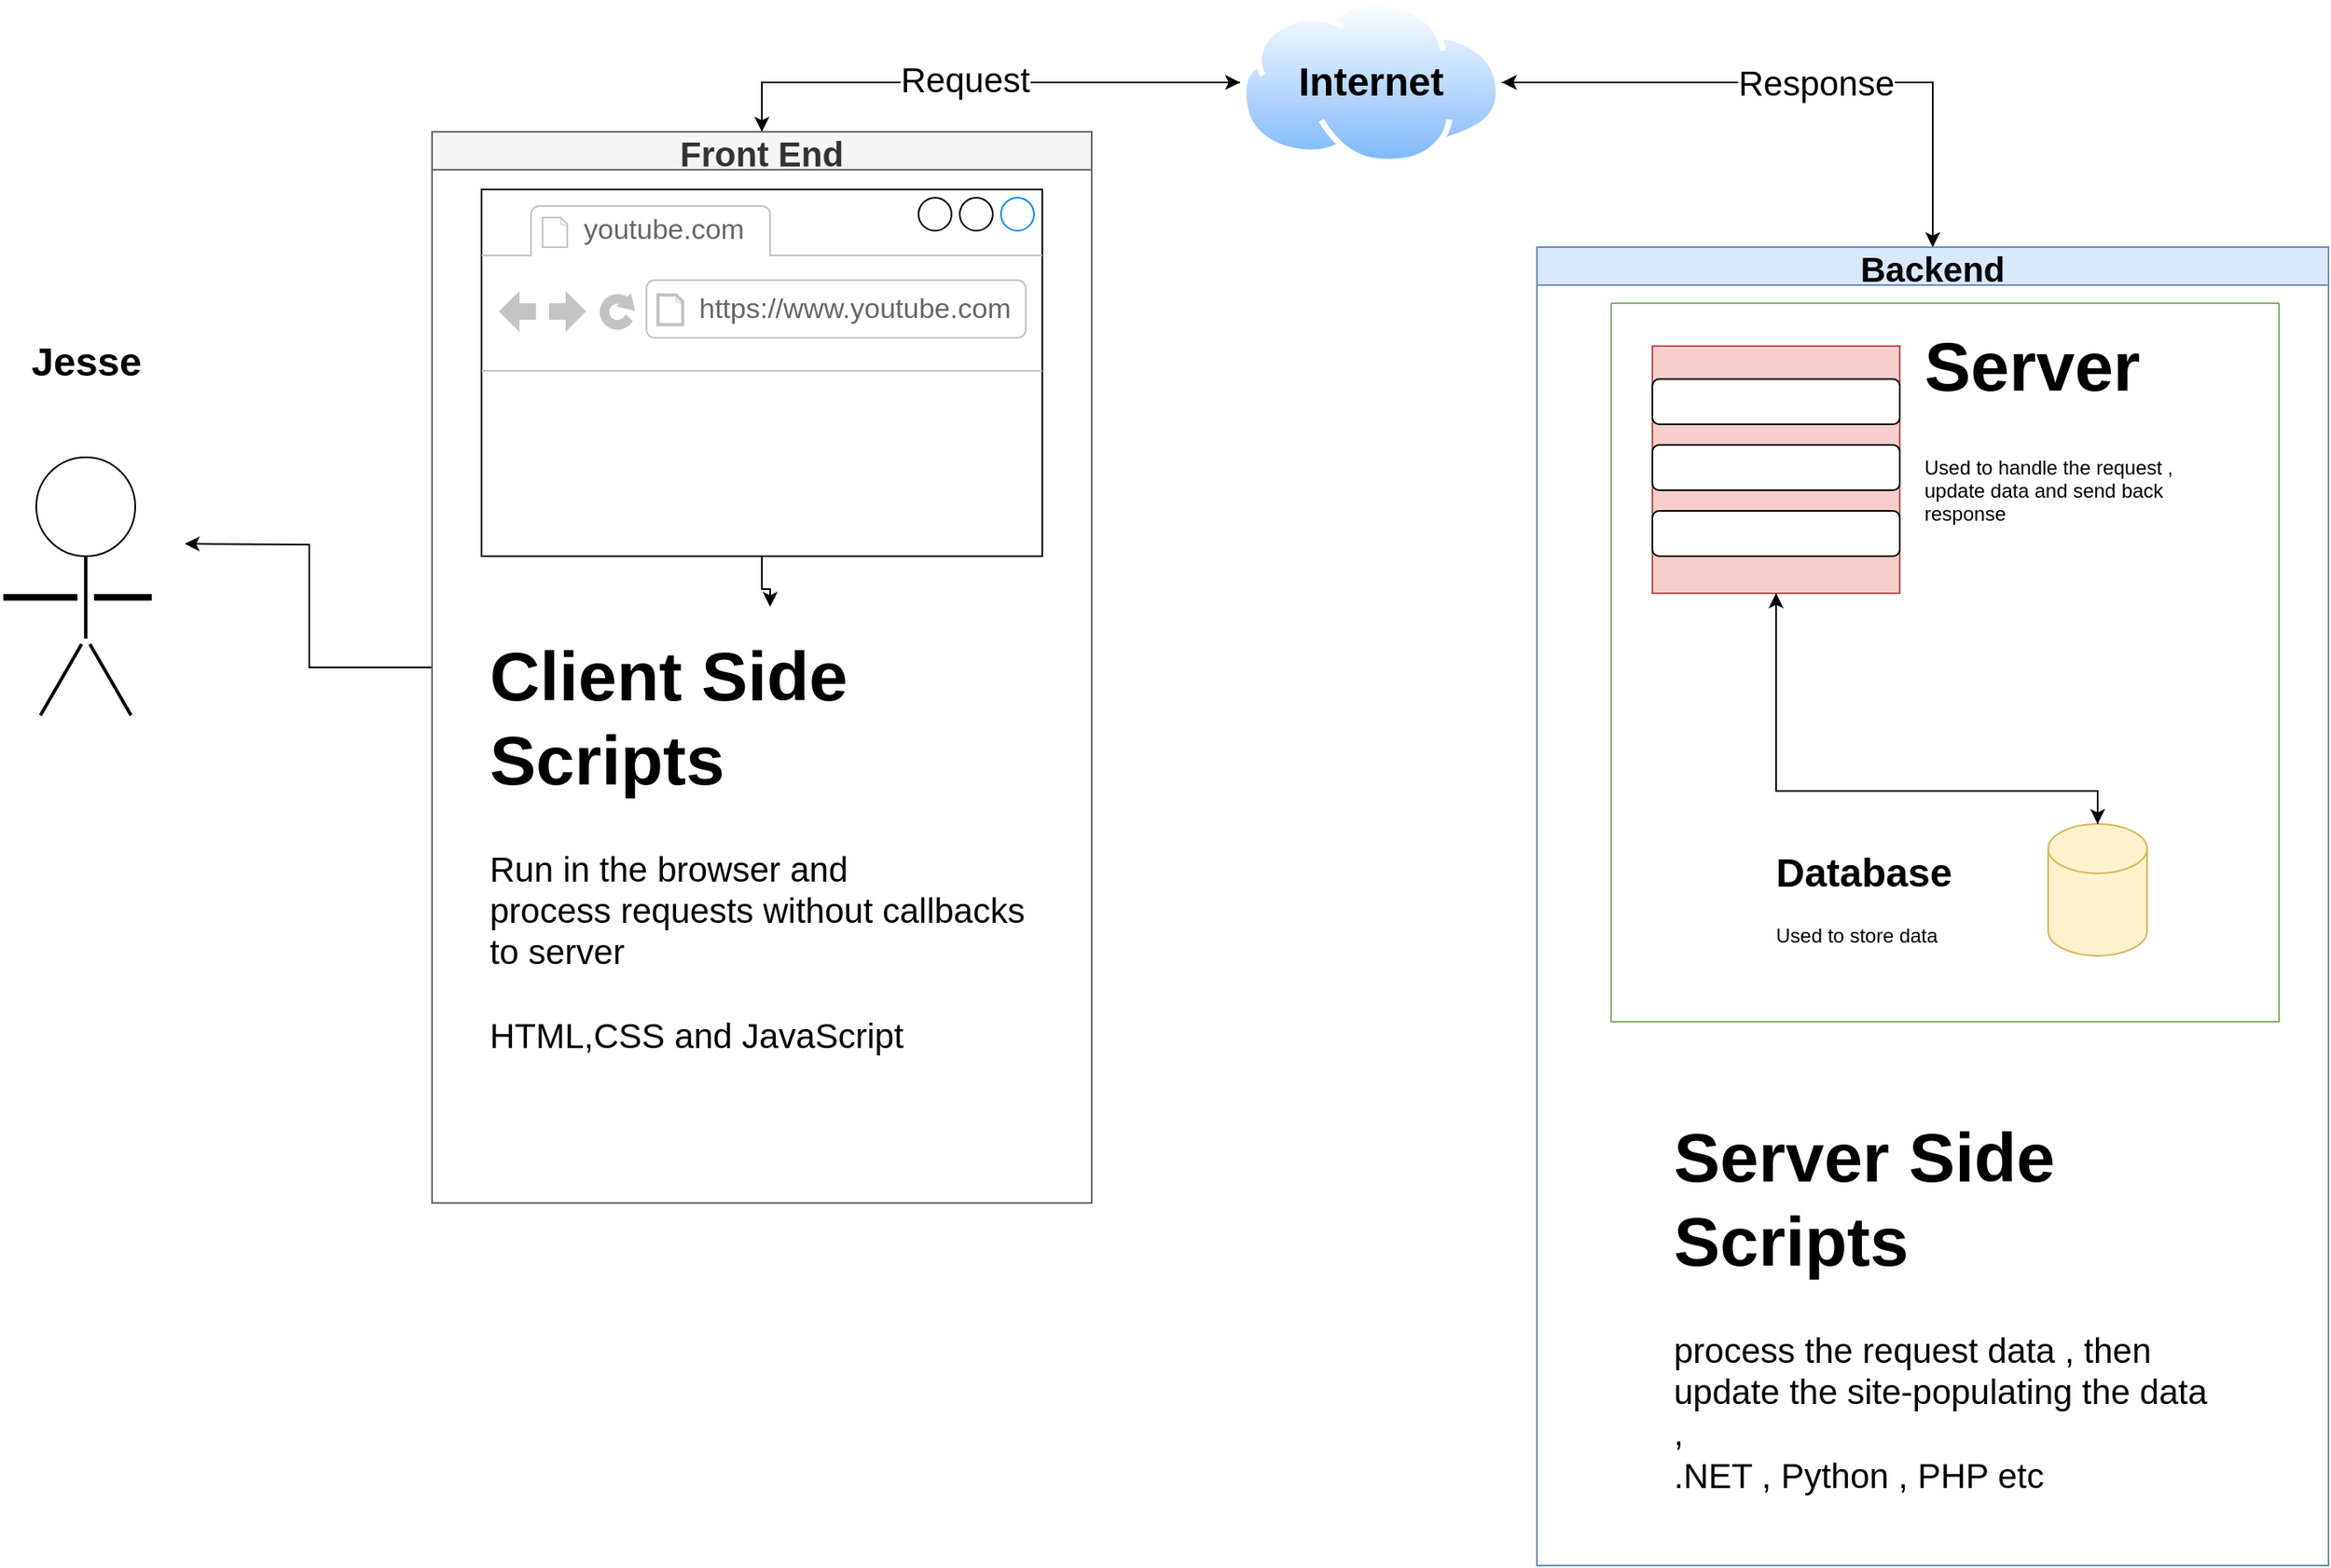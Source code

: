 <mxfile version="16.5.1" type="device" pages="10"><diagram id="3KJX4kkWA6SoE4GRCFV_" name="What is Backend?"><mxGraphModel dx="2031" dy="1250" grid="1" gridSize="10" guides="1" tooltips="1" connect="1" arrows="1" fold="1" page="1" pageScale="1" pageWidth="850" pageHeight="1100" math="0" shadow="0"><root><mxCell id="0"/><mxCell id="1" parent="0"/><mxCell id="Gn58G1B3eHATGoXxktzq-2" value="" style="ellipse;whiteSpace=wrap;html=1;aspect=fixed;" vertex="1" parent="1"><mxGeometry x="110" y="337.5" width="60" height="60" as="geometry"/></mxCell><mxCell id="Gn58G1B3eHATGoXxktzq-3" value="" style="line;strokeWidth=2;direction=south;html=1;" vertex="1" parent="1"><mxGeometry x="135" y="397.5" width="10" height="50" as="geometry"/></mxCell><mxCell id="Gn58G1B3eHATGoXxktzq-5" value="" style="line;strokeWidth=4;html=1;perimeter=backbonePerimeter;points=[];outlineConnect=0;" vertex="1" parent="1"><mxGeometry x="145" y="417.5" width="35" height="10" as="geometry"/></mxCell><mxCell id="Gn58G1B3eHATGoXxktzq-6" value="" style="line;strokeWidth=4;html=1;perimeter=backbonePerimeter;points=[];outlineConnect=0;" vertex="1" parent="1"><mxGeometry x="90" y="417.5" width="45" height="10" as="geometry"/></mxCell><mxCell id="Gn58G1B3eHATGoXxktzq-7" value="" style="line;strokeWidth=2;direction=west;html=1;flipH=0;flipV=1;rotation=-60;" vertex="1" parent="1"><mxGeometry x="100" y="467.5" width="50" height="10" as="geometry"/></mxCell><mxCell id="Gn58G1B3eHATGoXxktzq-8" value="" style="line;strokeWidth=2;direction=west;html=1;flipH=0;flipV=1;rotation=60;" vertex="1" parent="1"><mxGeometry x="130" y="467.5" width="50" height="10" as="geometry"/></mxCell><mxCell id="Gn58G1B3eHATGoXxktzq-31" style="edgeStyle=orthogonalEdgeStyle;rounded=0;orthogonalLoop=1;jettySize=auto;html=1;entryX=0.5;entryY=0;entryDx=0;entryDy=0;entryPerimeter=0;" edge="1" parent="1" source="Gn58G1B3eHATGoXxktzq-13" target="Gn58G1B3eHATGoXxktzq-29"><mxGeometry relative="1" as="geometry"><Array as="points"><mxPoint x="1165" y="540"/></Array></mxGeometry></mxCell><mxCell id="Gn58G1B3eHATGoXxktzq-13" value="" style="whiteSpace=wrap;html=1;aspect=fixed;fillColor=#f8cecc;strokeColor=#b85450;" vertex="1" parent="1"><mxGeometry x="1090" y="270" width="150" height="150" as="geometry"/></mxCell><mxCell id="Gn58G1B3eHATGoXxktzq-14" value="" style="rounded=1;whiteSpace=wrap;html=1;" vertex="1" parent="1"><mxGeometry x="1090" y="290" width="150" height="27.5" as="geometry"/></mxCell><mxCell id="Gn58G1B3eHATGoXxktzq-15" value="" style="rounded=1;whiteSpace=wrap;html=1;" vertex="1" parent="1"><mxGeometry x="1090" y="330" width="150" height="27.5" as="geometry"/></mxCell><mxCell id="Gn58G1B3eHATGoXxktzq-16" value="" style="rounded=1;whiteSpace=wrap;html=1;" vertex="1" parent="1"><mxGeometry x="1090" y="370" width="150" height="27.5" as="geometry"/></mxCell><mxCell id="Gn58G1B3eHATGoXxktzq-20" value="&lt;h1&gt;&lt;br&gt;&lt;/h1&gt;" style="text;html=1;strokeColor=none;fillColor=none;spacing=5;spacingTop=-20;whiteSpace=wrap;overflow=hidden;rounded=0;" vertex="1" parent="1"><mxGeometry x="1250" y="277.5" width="190" height="120" as="geometry"/></mxCell><mxCell id="Gn58G1B3eHATGoXxktzq-22" value="Jesse" style="text;strokeColor=none;fillColor=none;html=1;fontSize=24;fontStyle=1;verticalAlign=middle;align=center;" vertex="1" parent="1"><mxGeometry x="90" y="260" width="100" height="40" as="geometry"/></mxCell><mxCell id="Gn58G1B3eHATGoXxktzq-57" style="edgeStyle=orthogonalEdgeStyle;rounded=0;orthogonalLoop=1;jettySize=auto;html=1;entryX=0.5;entryY=0;entryDx=0;entryDy=0;fontFamily=Helvetica;fontSize=21;" edge="1" parent="1" source="Gn58G1B3eHATGoXxktzq-25" target="Gn58G1B3eHATGoXxktzq-55"><mxGeometry relative="1" as="geometry"/></mxCell><mxCell id="Gn58G1B3eHATGoXxktzq-62" style="edgeStyle=orthogonalEdgeStyle;rounded=0;orthogonalLoop=1;jettySize=auto;html=1;entryX=0.5;entryY=0;entryDx=0;entryDy=0;fontFamily=Helvetica;fontSize=21;" edge="1" parent="1" source="Gn58G1B3eHATGoXxktzq-25" target="Gn58G1B3eHATGoXxktzq-26"><mxGeometry relative="1" as="geometry"/></mxCell><mxCell id="Gn58G1B3eHATGoXxktzq-25" value="" style="aspect=fixed;perimeter=ellipsePerimeter;html=1;align=center;shadow=0;dashed=0;spacingTop=3;image;image=img/lib/active_directory/internet_cloud.svg;" vertex="1" parent="1"><mxGeometry x="840" y="60" width="158.73" height="100" as="geometry"/></mxCell><mxCell id="Gn58G1B3eHATGoXxktzq-63" style="edgeStyle=orthogonalEdgeStyle;rounded=0;orthogonalLoop=1;jettySize=auto;html=1;entryX=1;entryY=0.5;entryDx=0;entryDy=0;fontFamily=Helvetica;fontSize=21;" edge="1" parent="1" source="Gn58G1B3eHATGoXxktzq-26" target="Gn58G1B3eHATGoXxktzq-25"><mxGeometry relative="1" as="geometry"><Array as="points"><mxPoint x="1260" y="110"/></Array></mxGeometry></mxCell><mxCell id="Gn58G1B3eHATGoXxktzq-64" value="Response" style="edgeLabel;html=1;align=center;verticalAlign=middle;resizable=0;points=[];fontSize=21;fontFamily=Helvetica;" vertex="1" connectable="0" parent="Gn58G1B3eHATGoXxktzq-63"><mxGeometry x="-0.053" relative="1" as="geometry"><mxPoint as="offset"/></mxGeometry></mxCell><mxCell id="Gn58G1B3eHATGoXxktzq-26" value="Backend" style="swimlane;fontSize=21;fillColor=#dae8fc;strokeColor=#6c8ebf;" vertex="1" parent="1"><mxGeometry x="1020" y="210" width="480" height="800" as="geometry"/></mxCell><mxCell id="Gn58G1B3eHATGoXxktzq-29" value="" style="shape=cylinder3;whiteSpace=wrap;html=1;boundedLbl=1;backgroundOutline=1;size=15;fillColor=#fff2cc;strokeColor=#d6b656;" vertex="1" parent="Gn58G1B3eHATGoXxktzq-26"><mxGeometry x="310" y="350" width="60" height="80" as="geometry"/></mxCell><mxCell id="Gn58G1B3eHATGoXxktzq-30" value="&lt;h1&gt;Database&lt;/h1&gt;&lt;div&gt;Used to store data&lt;/div&gt;" style="text;html=1;strokeColor=none;fillColor=none;spacing=5;spacingTop=-20;whiteSpace=wrap;overflow=hidden;rounded=0;" vertex="1" parent="Gn58G1B3eHATGoXxktzq-26"><mxGeometry x="140" y="360" width="140" height="82.25" as="geometry"/></mxCell><mxCell id="Gn58G1B3eHATGoXxktzq-61" value="&lt;h1&gt;Server&lt;/h1&gt;&lt;h1&gt;&lt;div style=&quot;font-size: 12px ; font-weight: 400&quot;&gt;Used to handle the request , update data and send back response&lt;/div&gt;&lt;/h1&gt;" style="text;html=1;strokeColor=none;fillColor=none;spacing=5;spacingTop=-20;whiteSpace=wrap;overflow=hidden;rounded=0;fontFamily=Helvetica;fontSize=21;" vertex="1" parent="Gn58G1B3eHATGoXxktzq-26"><mxGeometry x="230" y="30" width="180" height="170" as="geometry"/></mxCell><mxCell id="Gn58G1B3eHATGoXxktzq-67" value="" style="swimlane;startSize=0;fontFamily=Helvetica;fontSize=21;fillColor=#d5e8d4;strokeColor=#82b366;" vertex="1" parent="Gn58G1B3eHATGoXxktzq-26"><mxGeometry x="45" y="34" width="405" height="436" as="geometry"/></mxCell><mxCell id="Gn58G1B3eHATGoXxktzq-68" value="&lt;h1&gt;Server Side Scripts&lt;/h1&gt;&lt;div&gt;process the request data , then update the site-populating the data ,&amp;nbsp;&lt;/div&gt;&lt;div&gt;.NET , Python , PHP etc&lt;/div&gt;" style="text;html=1;strokeColor=none;fillColor=none;spacing=5;spacingTop=-20;whiteSpace=wrap;overflow=hidden;rounded=0;fontFamily=Helvetica;fontSize=21;" vertex="1" parent="Gn58G1B3eHATGoXxktzq-26"><mxGeometry x="77.5" y="510" width="332.5" height="250" as="geometry"/></mxCell><mxCell id="Gn58G1B3eHATGoXxktzq-27" value="Internet" style="text;strokeColor=none;fillColor=none;html=1;fontSize=24;fontStyle=1;verticalAlign=middle;align=center;" vertex="1" parent="1"><mxGeometry x="869.37" y="90" width="100" height="40" as="geometry"/></mxCell><mxCell id="Gn58G1B3eHATGoXxktzq-32" style="edgeStyle=orthogonalEdgeStyle;rounded=0;orthogonalLoop=1;jettySize=auto;html=1;" edge="1" parent="1" source="Gn58G1B3eHATGoXxktzq-29" target="Gn58G1B3eHATGoXxktzq-13"><mxGeometry relative="1" as="geometry"><Array as="points"><mxPoint x="1165" y="540"/></Array></mxGeometry></mxCell><mxCell id="Gn58G1B3eHATGoXxktzq-66" style="edgeStyle=orthogonalEdgeStyle;rounded=0;orthogonalLoop=1;jettySize=auto;html=1;entryX=0.5;entryY=0;entryDx=0;entryDy=0;fontFamily=Helvetica;fontSize=21;" edge="1" parent="1" source="Gn58G1B3eHATGoXxktzq-40" target="Gn58G1B3eHATGoXxktzq-60"><mxGeometry relative="1" as="geometry"/></mxCell><mxCell id="Gn58G1B3eHATGoXxktzq-40" value="" style="strokeWidth=1;shadow=0;dashed=0;align=center;html=1;shape=mxgraph.mockup.containers.browserWindow;rSize=0;strokeColor2=#008cff;strokeColor3=#c4c4c4;mainText=,;recursiveResize=0;fontFamily=Helvetica;fontSize=21;" vertex="1" parent="1"><mxGeometry x="380" y="175" width="340" height="222.5" as="geometry"/></mxCell><mxCell id="Gn58G1B3eHATGoXxktzq-41" value="youtube.com" style="strokeWidth=1;shadow=0;dashed=0;align=center;html=1;shape=mxgraph.mockup.containers.anchor;fontSize=17;fontColor=#666666;align=left;fontFamily=Helvetica;" vertex="1" parent="Gn58G1B3eHATGoXxktzq-40"><mxGeometry x="60" y="12" width="110" height="26" as="geometry"/></mxCell><mxCell id="Gn58G1B3eHATGoXxktzq-42" value="https://www.youtube.com" style="strokeWidth=1;shadow=0;dashed=0;align=center;html=1;shape=mxgraph.mockup.containers.anchor;rSize=0;fontSize=17;fontColor=#666666;align=left;fontFamily=Helvetica;" vertex="1" parent="Gn58G1B3eHATGoXxktzq-40"><mxGeometry x="130" y="60" width="250" height="26" as="geometry"/></mxCell><mxCell id="Gn58G1B3eHATGoXxktzq-56" style="edgeStyle=orthogonalEdgeStyle;rounded=0;orthogonalLoop=1;jettySize=auto;html=1;entryX=0;entryY=0.5;entryDx=0;entryDy=0;fontFamily=Helvetica;fontSize=21;" edge="1" parent="1" source="Gn58G1B3eHATGoXxktzq-55" target="Gn58G1B3eHATGoXxktzq-25"><mxGeometry relative="1" as="geometry"><Array as="points"><mxPoint x="550" y="110"/></Array></mxGeometry></mxCell><mxCell id="Gn58G1B3eHATGoXxktzq-59" value="Request" style="edgeLabel;html=1;align=center;verticalAlign=middle;resizable=0;points=[];fontSize=21;fontFamily=Helvetica;" vertex="1" connectable="0" parent="Gn58G1B3eHATGoXxktzq-56"><mxGeometry x="-0.048" y="2" relative="1" as="geometry"><mxPoint as="offset"/></mxGeometry></mxCell><mxCell id="Gn58G1B3eHATGoXxktzq-69" style="edgeStyle=orthogonalEdgeStyle;rounded=0;orthogonalLoop=1;jettySize=auto;html=1;fontFamily=Helvetica;fontSize=21;" edge="1" parent="1" source="Gn58G1B3eHATGoXxktzq-55"><mxGeometry relative="1" as="geometry"><mxPoint x="200" y="390" as="targetPoint"/></mxGeometry></mxCell><mxCell id="Gn58G1B3eHATGoXxktzq-55" value="Front End" style="swimlane;fontFamily=Helvetica;fontSize=21;fillColor=#f5f5f5;fontColor=#333333;strokeColor=#666666;" vertex="1" parent="1"><mxGeometry x="350" y="140" width="400" height="650" as="geometry"/></mxCell><mxCell id="Gn58G1B3eHATGoXxktzq-60" value="&lt;h1&gt;Client Side Scripts&lt;/h1&gt;&lt;div&gt;Run in the browser and&amp;nbsp;&lt;/div&gt;&lt;div&gt;process requests without callbacks to server&lt;/div&gt;&lt;div&gt;&lt;br&gt;&lt;/div&gt;&lt;div&gt;HTML,CSS and JavaScript&lt;/div&gt;" style="text;html=1;strokeColor=none;fillColor=none;spacing=5;spacingTop=-20;whiteSpace=wrap;overflow=hidden;rounded=0;fontFamily=Helvetica;fontSize=21;" vertex="1" parent="Gn58G1B3eHATGoXxktzq-55"><mxGeometry x="30" y="288.25" width="350" height="281.75" as="geometry"/></mxCell></root></mxGraphModel></diagram><diagram id="--mkESLtLARzxX_Ga-Po" name="CLIENT SERVER"><mxGraphModel dx="1422" dy="875" grid="1" gridSize="10" guides="1" tooltips="1" connect="1" arrows="1" fold="1" page="1" pageScale="1" pageWidth="850" pageHeight="1100" math="0" shadow="0"><root><mxCell id="7tiWtqszTfq6JSRKdHIq-0"/><mxCell id="7tiWtqszTfq6JSRKdHIq-1" parent="7tiWtqszTfq6JSRKdHIq-0"/><mxCell id="7tiWtqszTfq6JSRKdHIq-2" value="Client" style="whiteSpace=wrap;html=1;aspect=fixed;fontFamily=Helvetica;fontSize=18;fillColor=#fff2cc;strokeColor=#d6b656;" vertex="1" parent="7tiWtqszTfq6JSRKdHIq-1"><mxGeometry x="20" y="130" width="210" height="210" as="geometry"/></mxCell><mxCell id="7tiWtqszTfq6JSRKdHIq-3" value="Server" style="whiteSpace=wrap;html=1;aspect=fixed;fontFamily=Helvetica;fontSize=18;fillColor=#f8cecc;strokeColor=#b85450;" vertex="1" parent="7tiWtqszTfq6JSRKdHIq-1"><mxGeometry x="610" y="130" width="210" height="210" as="geometry"/></mxCell><mxCell id="7tiWtqszTfq6JSRKdHIq-6" value="" style="endArrow=classic;html=1;rounded=0;fontFamily=Helvetica;fontSize=18;entryX=0;entryY=0.25;entryDx=0;entryDy=0;exitX=1;exitY=0.25;exitDx=0;exitDy=0;" edge="1" parent="7tiWtqszTfq6JSRKdHIq-1" source="7tiWtqszTfq6JSRKdHIq-2" target="7tiWtqszTfq6JSRKdHIq-3"><mxGeometry width="50" height="50" relative="1" as="geometry"><mxPoint x="290" y="270" as="sourcePoint"/><mxPoint x="340" y="220" as="targetPoint"/></mxGeometry></mxCell><mxCell id="7tiWtqszTfq6JSRKdHIq-8" value="Send Request&lt;br&gt;https://www.youtube.com" style="edgeLabel;html=1;align=center;verticalAlign=middle;resizable=0;points=[];fontSize=18;fontFamily=Helvetica;" vertex="1" connectable="0" parent="7tiWtqszTfq6JSRKdHIq-6"><mxGeometry x="-0.295" y="4" relative="1" as="geometry"><mxPoint x="46" y="1" as="offset"/></mxGeometry></mxCell><mxCell id="7tiWtqszTfq6JSRKdHIq-7" value="" style="endArrow=classic;html=1;rounded=0;fontFamily=Helvetica;fontSize=18;exitX=0;exitY=0.75;exitDx=0;exitDy=0;entryX=1;entryY=0.75;entryDx=0;entryDy=0;" edge="1" parent="7tiWtqszTfq6JSRKdHIq-1" source="7tiWtqszTfq6JSRKdHIq-3" target="7tiWtqszTfq6JSRKdHIq-2"><mxGeometry width="50" height="50" relative="1" as="geometry"><mxPoint x="250" y="340" as="sourcePoint"/><mxPoint x="50" y="420" as="targetPoint"/></mxGeometry></mxCell><mxCell id="7tiWtqszTfq6JSRKdHIq-9" value="Send Response&lt;br&gt;(HTML, XML , JSON, IMAGE)" style="edgeLabel;html=1;align=center;verticalAlign=middle;resizable=0;points=[];fontSize=18;fontFamily=Helvetica;" vertex="1" connectable="0" parent="7tiWtqszTfq6JSRKdHIq-7"><mxGeometry x="0.147" relative="1" as="geometry"><mxPoint x="18" as="offset"/></mxGeometry></mxCell></root></mxGraphModel></diagram><diagram id="ykBwzTBCu9w3ItoJ1wYx" name="Components of a backend"><mxGraphModel dx="1422" dy="875" grid="1" gridSize="10" guides="1" tooltips="1" connect="1" arrows="1" fold="1" page="1" pageScale="1" pageWidth="850" pageHeight="1100" math="0" shadow="0"><root><mxCell id="oG8CDMgl2C38SzQPW5c2-0"/><mxCell id="oG8CDMgl2C38SzQPW5c2-1" parent="oG8CDMgl2C38SzQPW5c2-0"/><mxCell id="oG8CDMgl2C38SzQPW5c2-2" value="Backend" style="swimlane;fontFamily=Helvetica;fontSize=21;fillColor=#f8cecc;strokeColor=#b85450;" vertex="1" parent="oG8CDMgl2C38SzQPW5c2-1"><mxGeometry x="230" y="60" width="390" height="690" as="geometry"/></mxCell><mxCell id="aiv5jHiF4SagEIYMmOGN-0" value="" style="whiteSpace=wrap;html=1;aspect=fixed;fillColor=#f8cecc;strokeColor=#b85450;" vertex="1" parent="oG8CDMgl2C38SzQPW5c2-2"><mxGeometry x="30" y="50" width="150" height="150" as="geometry"/></mxCell><mxCell id="aiv5jHiF4SagEIYMmOGN-1" value="" style="rounded=1;whiteSpace=wrap;html=1;" vertex="1" parent="oG8CDMgl2C38SzQPW5c2-2"><mxGeometry x="30" y="70" width="150" height="27.5" as="geometry"/></mxCell><mxCell id="aiv5jHiF4SagEIYMmOGN-2" value="" style="rounded=1;whiteSpace=wrap;html=1;" vertex="1" parent="oG8CDMgl2C38SzQPW5c2-2"><mxGeometry x="30" y="110" width="150" height="27.5" as="geometry"/></mxCell><mxCell id="aiv5jHiF4SagEIYMmOGN-3" value="" style="rounded=1;whiteSpace=wrap;html=1;" vertex="1" parent="oG8CDMgl2C38SzQPW5c2-2"><mxGeometry x="30" y="150" width="150" height="27.5" as="geometry"/></mxCell><mxCell id="cG1rN3jNEnkEINeJCOCG-0" value="&lt;h1&gt;Server&lt;/h1&gt;&lt;h1&gt;&lt;div style=&quot;font-size: 12px ; font-weight: 400&quot;&gt;Used to handle the request , update data and send back response&lt;/div&gt;&lt;/h1&gt;" style="text;html=1;strokeColor=none;fillColor=none;spacing=5;spacingTop=-20;whiteSpace=wrap;overflow=hidden;rounded=0;fontFamily=Helvetica;fontSize=21;" vertex="1" parent="oG8CDMgl2C38SzQPW5c2-2"><mxGeometry x="195" y="50" width="165" height="140" as="geometry"/></mxCell><mxCell id="2uuB3aBfOdqNBFZCjG1g-1" value="&lt;h1&gt;Database&lt;/h1&gt;&lt;div&gt;Used to store data&lt;/div&gt;" style="text;html=1;strokeColor=none;fillColor=none;spacing=5;spacingTop=-20;whiteSpace=wrap;overflow=hidden;rounded=0;" vertex="1" parent="oG8CDMgl2C38SzQPW5c2-2"><mxGeometry x="207.5" y="240" width="140" height="82.25" as="geometry"/></mxCell><mxCell id="2uuB3aBfOdqNBFZCjG1g-2" value="Middleware&amp;nbsp;" style="whiteSpace=wrap;html=1;aspect=fixed;fontFamily=Helvetica;fontSize=21;fillColor=#d5e8d4;strokeColor=#82b366;" vertex="1" parent="oG8CDMgl2C38SzQPW5c2-2"><mxGeometry x="30" y="340" width="130" height="130" as="geometry"/></mxCell><mxCell id="2uuB3aBfOdqNBFZCjG1g-3" value="&lt;h1&gt;Middleware&lt;/h1&gt;&lt;div&gt;Acts as a medium that takes requests from the user&amp;nbsp;&lt;/div&gt;&lt;div&gt;&lt;br&gt;&lt;/div&gt;" style="text;html=1;strokeColor=none;fillColor=none;spacing=5;spacingTop=-20;whiteSpace=wrap;overflow=hidden;rounded=0;" vertex="1" parent="oG8CDMgl2C38SzQPW5c2-2"><mxGeometry x="210" y="350" width="140" height="100" as="geometry"/></mxCell><mxCell id="2uuB3aBfOdqNBFZCjG1g-4" value="Web Application" style="whiteSpace=wrap;html=1;aspect=fixed;fontFamily=Helvetica;fontSize=21;fillColor=#e1d5e7;strokeColor=#9673a6;" vertex="1" parent="oG8CDMgl2C38SzQPW5c2-2"><mxGeometry x="30" y="490" width="150" height="150" as="geometry"/></mxCell><mxCell id="2uuB3aBfOdqNBFZCjG1g-5" value="&lt;h1&gt;Programming Languages&lt;/h1&gt;&lt;div&gt;Python , Php,NodeJS&lt;/div&gt;" style="text;html=1;strokeColor=none;fillColor=none;spacing=5;spacingTop=-20;whiteSpace=wrap;overflow=hidden;rounded=0;" vertex="1" parent="oG8CDMgl2C38SzQPW5c2-2"><mxGeometry x="207.5" y="490" width="172.5" height="100" as="geometry"/></mxCell><mxCell id="2uuB3aBfOdqNBFZCjG1g-0" value="" style="shape=cylinder3;whiteSpace=wrap;html=1;boundedLbl=1;backgroundOutline=1;size=15;fillColor=#fff2cc;strokeColor=#d6b656;" vertex="1" parent="oG8CDMgl2C38SzQPW5c2-1"><mxGeometry x="300" y="300" width="60" height="80" as="geometry"/></mxCell></root></mxGraphModel></diagram><diagram id="XGLNvFBbP4Ve7oY1Qv20" name="What is/are REST "><mxGraphModel dx="1422" dy="875" grid="1" gridSize="10" guides="1" tooltips="1" connect="1" arrows="1" fold="1" page="1" pageScale="1" pageWidth="850" pageHeight="1100" math="0" shadow="0"><root><mxCell id="mKW_NZIjpsMrXzhOzU5W-0"/><mxCell id="mKW_NZIjpsMrXzhOzU5W-1" parent="mKW_NZIjpsMrXzhOzU5W-0"/><mxCell id="5RHR9DyZQDc-24hDxrhs-4" value="" style="edgeStyle=orthogonalEdgeStyle;rounded=0;orthogonalLoop=1;jettySize=auto;html=1;fontFamily=Helvetica;fontSize=18;" edge="1" parent="mKW_NZIjpsMrXzhOzU5W-1" source="5RHR9DyZQDc-24hDxrhs-2" target="5RHR9DyZQDc-24hDxrhs-3"><mxGeometry relative="1" as="geometry"/></mxCell><mxCell id="5RHR9DyZQDc-24hDxrhs-2" value="&lt;font style=&quot;font-size: 18px&quot;&gt;REST&lt;/font&gt;" style="whiteSpace=wrap;html=1;aspect=fixed;fontFamily=Helvetica;fontSize=12;fillColor=#d5e8d4;strokeColor=#82b366;" vertex="1" parent="mKW_NZIjpsMrXzhOzU5W-1"><mxGeometry x="180" y="245" width="140" height="140" as="geometry"/></mxCell><mxCell id="5RHR9DyZQDc-24hDxrhs-3" value="&lt;font style=&quot;font-size: 18px&quot;&gt;&lt;br&gt;&lt;/font&gt;" style="whiteSpace=wrap;html=1;aspect=fixed;fontFamily=Helvetica;fontSize=12;fillColor=#dae8fc;strokeColor=#6c8ebf;" vertex="1" parent="mKW_NZIjpsMrXzhOzU5W-1"><mxGeometry x="510" y="150" width="330" height="330" as="geometry"/></mxCell><mxCell id="5RHR9DyZQDc-24hDxrhs-5" value="&lt;h1&gt;Representational State Transfer&lt;/h1&gt;&lt;p&gt;Set of protocols / standards that descibe how communication should take place between the computers and other applications via HTTP/S requests&amp;nbsp;&lt;/p&gt;" style="text;html=1;strokeColor=none;fillColor=none;spacing=5;spacingTop=-20;whiteSpace=wrap;overflow=hidden;rounded=0;fontFamily=Helvetica;fontSize=18;" vertex="1" parent="mKW_NZIjpsMrXzhOzU5W-1"><mxGeometry x="520" y="170" width="310" height="280" as="geometry"/></mxCell><mxCell id="5RHR9DyZQDc-24hDxrhs-6" value="" style="edgeStyle=orthogonalEdgeStyle;rounded=0;orthogonalLoop=1;jettySize=auto;html=1;fontFamily=Helvetica;fontSize=18;" edge="1" parent="mKW_NZIjpsMrXzhOzU5W-1" source="5RHR9DyZQDc-24hDxrhs-7" target="5RHR9DyZQDc-24hDxrhs-8"><mxGeometry relative="1" as="geometry"/></mxCell><mxCell id="5RHR9DyZQDc-24hDxrhs-7" value="&lt;font style=&quot;font-size: 18px&quot;&gt;REST APIs&lt;/font&gt;" style="whiteSpace=wrap;html=1;aspect=fixed;fontFamily=Helvetica;fontSize=12;fillColor=#d5e8d4;strokeColor=#82b366;" vertex="1" parent="mKW_NZIjpsMrXzhOzU5W-1"><mxGeometry x="180" y="595" width="140" height="140" as="geometry"/></mxCell><mxCell id="5RHR9DyZQDc-24hDxrhs-8" value="&lt;font style=&quot;font-size: 18px&quot;&gt;&lt;br&gt;&lt;/font&gt;" style="whiteSpace=wrap;html=1;aspect=fixed;fontFamily=Helvetica;fontSize=12;fillColor=#dae8fc;strokeColor=#6c8ebf;" vertex="1" parent="mKW_NZIjpsMrXzhOzU5W-1"><mxGeometry x="510" y="500" width="330" height="330" as="geometry"/></mxCell><mxCell id="5RHR9DyZQDc-24hDxrhs-9" value="&lt;h1&gt;REST Application Programming Interfaces&lt;/h1&gt;&lt;p&gt;APIs which follow the set of rules and protocols defined by REST and is sent though HTTP/S requests&lt;/p&gt;" style="text;html=1;strokeColor=none;fillColor=none;spacing=5;spacingTop=-20;whiteSpace=wrap;overflow=hidden;rounded=0;fontFamily=Helvetica;fontSize=18;" vertex="1" parent="mKW_NZIjpsMrXzhOzU5W-1"><mxGeometry x="520" y="520" width="310" height="280" as="geometry"/></mxCell><mxCell id="5RHR9DyZQDc-24hDxrhs-10" value="" style="shape=curlyBracket;whiteSpace=wrap;html=1;rounded=1;fontFamily=Helvetica;fontSize=18;" vertex="1" parent="mKW_NZIjpsMrXzhOzU5W-1"><mxGeometry x="110" y="330" width="50" height="350" as="geometry"/></mxCell><mxCell id="5RHR9DyZQDc-24hDxrhs-11" value="What is/are ?" style="text;html=1;align=center;verticalAlign=middle;resizable=0;points=[];autosize=1;strokeColor=none;fillColor=none;fontSize=18;fontFamily=Helvetica;" vertex="1" parent="mKW_NZIjpsMrXzhOzU5W-1"><mxGeometry x="10" y="480" width="120" height="30" as="geometry"/></mxCell></root></mxGraphModel></diagram><diagram name="HTTP Methods" id="_pt1HaLSFAF7f5aVryKo"><mxGraphModel dx="1422" dy="875" grid="1" gridSize="10" guides="1" tooltips="1" connect="1" arrows="1" fold="1" page="1" pageScale="1" pageWidth="850" pageHeight="1100" math="0" shadow="0"><root><mxCell id="IX8xIVCEmK--7vJfNnSl-0"/><mxCell id="IX8xIVCEmK--7vJfNnSl-1" parent="IX8xIVCEmK--7vJfNnSl-0"/><mxCell id="Ijfr2p0rtLrdof8YA9-1-1" value="HTTP Methods" style="swimlane;fontFamily=Helvetica;fontSize=18;fillColor=#e1d5e7;strokeColor=#9673a6;" vertex="1" parent="IX8xIVCEmK--7vJfNnSl-1"><mxGeometry x="120" y="50" width="510" height="800" as="geometry"/></mxCell><mxCell id="Ijfr2p0rtLrdof8YA9-1-3" value="GET&lt;br&gt;Used to Read / Retrieve resources" style="rounded=0;whiteSpace=wrap;html=1;fontFamily=Helvetica;fontSize=18;fillColor=#fff2cc;strokeColor=#d6b656;" vertex="1" parent="Ijfr2p0rtLrdof8YA9-1-1"><mxGeometry x="30" y="50" width="450" height="130" as="geometry"/></mxCell><mxCell id="Ijfr2p0rtLrdof8YA9-1-7" value="POST&lt;br&gt;used to create new resources" style="rounded=0;whiteSpace=wrap;html=1;fontFamily=Helvetica;fontSize=18;fillColor=#f5f5f5;fontColor=#333333;strokeColor=#666666;" vertex="1" parent="Ijfr2p0rtLrdof8YA9-1-1"><mxGeometry x="30" y="200" width="450" height="130" as="geometry"/></mxCell><mxCell id="Ijfr2p0rtLrdof8YA9-1-9" value="PUT&lt;br&gt;used to update the entire resource" style="rounded=0;whiteSpace=wrap;html=1;fontFamily=Helvetica;fontSize=18;fillColor=#dae8fc;strokeColor=#6c8ebf;" vertex="1" parent="Ijfr2p0rtLrdof8YA9-1-1"><mxGeometry x="30" y="350" width="450" height="130" as="geometry"/></mxCell><mxCell id="Ijfr2p0rtLrdof8YA9-1-10" value="PATCH&lt;br&gt;Used to modify the specific items in a resource" style="rounded=0;whiteSpace=wrap;html=1;fontFamily=Helvetica;fontSize=18;fillColor=#f8cecc;strokeColor=#b85450;" vertex="1" parent="Ijfr2p0rtLrdof8YA9-1-1"><mxGeometry x="30" y="500" width="450" height="130" as="geometry"/></mxCell><mxCell id="Ijfr2p0rtLrdof8YA9-1-11" value="DELETE&lt;br&gt;Used to delete a resource" style="rounded=0;whiteSpace=wrap;html=1;fontFamily=Helvetica;fontSize=18;fillColor=#d5e8d4;strokeColor=#82b366;" vertex="1" parent="Ijfr2p0rtLrdof8YA9-1-1"><mxGeometry x="30" y="650" width="450" height="130" as="geometry"/></mxCell></root></mxGraphModel></diagram><diagram id="gwcz9MeDPmCm1dbUOKb-" name="Frameworks"><mxGraphModel dx="1422" dy="875" grid="1" gridSize="10" guides="1" tooltips="1" connect="1" arrows="1" fold="1" page="1" pageScale="1" pageWidth="850" pageHeight="1100" math="0" shadow="0"><root><mxCell id="CVvJesAUOg6lSBqfBLbT-0"/><mxCell id="CVvJesAUOg6lSBqfBLbT-1" parent="CVvJesAUOg6lSBqfBLbT-0"/><mxCell id="mkR_-ujQYjo_-7JfpyHo-1" value="Web application without Frameworks" style="swimlane;fontFamily=Helvetica;fontSize=18;" vertex="1" parent="CVvJesAUOg6lSBqfBLbT-1"><mxGeometry x="120" y="230" width="580" height="230" as="geometry"/></mxCell><mxCell id="mkR_-ujQYjo_-7JfpyHo-5" value="Web application with Frameworks" style="swimlane;fontFamily=Helvetica;fontSize=18;fillColor=#fff2cc;strokeColor=#d6b656;" vertex="1" parent="CVvJesAUOg6lSBqfBLbT-1"><mxGeometry x="120" y="500" width="620" height="560" as="geometry"/></mxCell><mxCell id="mkR_-ujQYjo_-7JfpyHo-20" value="HTTP handlers" style="swimlane;fontFamily=Helvetica;fontSize=18;" vertex="1" parent="mkR_-ujQYjo_-7JfpyHo-5"><mxGeometry x="40" y="60" width="170" height="80" as="geometry"/></mxCell><mxCell id="mkR_-ujQYjo_-7JfpyHo-21" value="database handlers" style="swimlane;fontFamily=Helvetica;fontSize=18;" vertex="1" parent="mkR_-ujQYjo_-7JfpyHo-5"><mxGeometry x="370" y="60" width="210" height="80" as="geometry"/></mxCell><mxCell id="mkR_-ujQYjo_-7JfpyHo-22" value="Configuration files" style="swimlane;fontFamily=Helvetica;fontSize=18;startSize=23;" vertex="1" parent="mkR_-ujQYjo_-7JfpyHo-5"><mxGeometry x="370" y="160" width="200" height="90" as="geometry"/></mxCell><mxCell id="mkR_-ujQYjo_-7JfpyHo-23" value="Serializers" style="swimlane;fontFamily=Helvetica;fontSize=18;" vertex="1" parent="mkR_-ujQYjo_-7JfpyHo-5"><mxGeometry x="40" y="170" width="170" height="90" as="geometry"/></mxCell><mxCell id="mkR_-ujQYjo_-7JfpyHo-24" value="Middlewares" style="swimlane;fontFamily=Helvetica;fontSize=18;startSize=23;" vertex="1" parent="mkR_-ujQYjo_-7JfpyHo-5"><mxGeometry x="370" y="320" width="200" height="80" as="geometry"/></mxCell><mxCell id="mkR_-ujQYjo_-7JfpyHo-25" value="Background services" style="swimlane;fontFamily=Helvetica;fontSize=18;startSize=23;" vertex="1" parent="mkR_-ujQYjo_-7JfpyHo-5"><mxGeometry x="40" y="320" width="200" height="80" as="geometry"/></mxCell><mxCell id="mkR_-ujQYjo_-7JfpyHo-16" value="You code" style="rounded=0;whiteSpace=wrap;html=1;fontFamily=Helvetica;fontSize=18;fillColor=#e1d5e7;strokeColor=#9673a6;" vertex="1" parent="CVvJesAUOg6lSBqfBLbT-1"><mxGeometry x="810" y="740" width="120" height="60" as="geometry"/></mxCell></root></mxGraphModel></diagram><diagram id="UtzJQBj7M_BMG7MDbq73" name="Why flask ?"><mxGraphModel dx="1422" dy="875" grid="1" gridSize="10" guides="1" tooltips="1" connect="1" arrows="1" fold="1" page="1" pageScale="1" pageWidth="850" pageHeight="1100" math="0" shadow="0"><root><mxCell id="1U6yjw9DBdPyMsF882Di-0"/><mxCell id="1U6yjw9DBdPyMsF882Di-1" parent="1U6yjw9DBdPyMsF882Di-0"/><mxCell id="UocneaCTR8fqgD8WORAa-1" value="" style="text;html=1;strokeColor=#b85450;fillColor=#f8cecc;spacing=5;spacingTop=-20;whiteSpace=wrap;overflow=hidden;rounded=0;fontFamily=Helvetica;fontSize=18;" vertex="1" parent="1U6yjw9DBdPyMsF882Di-1"><mxGeometry x="180" y="90" width="410" height="440" as="geometry"/></mxCell><mxCell id="H_2iykErch9_ZGnmcyKl-0" value="&lt;h1&gt;&lt;br style=&quot;font-size: 18px ; font-weight: 400&quot;&gt;&lt;/h1&gt;&lt;h1 style=&quot;font-family: &amp;#34;helvetica&amp;#34;&quot;&gt;Flask&lt;/h1&gt;&lt;h1&gt;&lt;div style=&quot;font-size: 18px ; font-weight: 400 ; font-family: &amp;#34;helvetica&amp;#34;&quot;&gt;Micro-framework&lt;/div&gt;&lt;div style=&quot;font-size: 18px ; font-weight: 400 ; font-family: &amp;#34;helvetica&amp;#34;&quot;&gt;&lt;br&gt;&lt;/div&gt;&lt;div style=&quot;font-size: 18px ; font-weight: 400 ; font-family: &amp;#34;helvetica&amp;#34;&quot;&gt;no dependencies to external libraries&lt;/div&gt;&lt;br style=&quot;font-size: 18px ; font-weight: 400&quot;&gt;&lt;/h1&gt;" style="text;html=1;strokeColor=none;fillColor=none;spacing=5;spacingTop=-20;whiteSpace=wrap;overflow=hidden;rounded=0;fontFamily=Helvetica;fontSize=18;" vertex="1" parent="1U6yjw9DBdPyMsF882Di-1"><mxGeometry x="235" y="140" width="300" height="300" as="geometry"/></mxCell></root></mxGraphModel></diagram><diagram id="M3lddWFnFtsmfBfhW-zv" name="Process flow in flask"><mxGraphModel dx="1422" dy="875" grid="1" gridSize="10" guides="1" tooltips="1" connect="1" arrows="1" fold="1" page="1" pageScale="1" pageWidth="850" pageHeight="1100" math="0" shadow="0"><root><mxCell id="-K9a-JU9CwCnVRWxYM-b-0"/><mxCell id="-K9a-JU9CwCnVRWxYM-b-1" parent="-K9a-JU9CwCnVRWxYM-b-0"/><mxCell id="XAD7pdX3bKvTNwQYjNR3-7" style="edgeStyle=orthogonalEdgeStyle;rounded=0;orthogonalLoop=1;jettySize=auto;html=1;entryX=0.537;entryY=0.005;entryDx=0;entryDy=0;entryPerimeter=0;fontFamily=Helvetica;fontSize=18;" edge="1" parent="-K9a-JU9CwCnVRWxYM-b-1" source="-K9a-JU9CwCnVRWxYM-b-3" target="XAD7pdX3bKvTNwQYjNR3-6"><mxGeometry relative="1" as="geometry"/></mxCell><mxCell id="XAD7pdX3bKvTNwQYjNR3-10" value="/login" style="edgeLabel;html=1;align=center;verticalAlign=middle;resizable=0;points=[];fontSize=18;fontFamily=Helvetica;" vertex="1" connectable="0" parent="XAD7pdX3bKvTNwQYjNR3-7"><mxGeometry x="0.097" y="4" relative="1" as="geometry"><mxPoint x="1" as="offset"/></mxGeometry></mxCell><mxCell id="XAD7pdX3bKvTNwQYjNR3-8" style="edgeStyle=orthogonalEdgeStyle;rounded=0;orthogonalLoop=1;jettySize=auto;html=1;entryX=0.5;entryY=0;entryDx=0;entryDy=0;fontFamily=Helvetica;fontSize=18;" edge="1" parent="-K9a-JU9CwCnVRWxYM-b-1" source="-K9a-JU9CwCnVRWxYM-b-3" target="-K9a-JU9CwCnVRWxYM-b-9"><mxGeometry relative="1" as="geometry"/></mxCell><mxCell id="XAD7pdX3bKvTNwQYjNR3-9" value="&lt;span style=&quot;background-color: rgb(248 , 249 , 250)&quot;&gt;/api/&lt;/span&gt;" style="edgeLabel;html=1;align=center;verticalAlign=middle;resizable=0;points=[];fontSize=18;fontFamily=Helvetica;" vertex="1" connectable="0" parent="XAD7pdX3bKvTNwQYjNR3-8"><mxGeometry x="0.073" relative="1" as="geometry"><mxPoint x="-64" y="-52" as="offset"/></mxGeometry></mxCell><mxCell id="XAD7pdX3bKvTNwQYjNR3-11" value="/" style="edgeLabel;html=1;align=center;verticalAlign=middle;resizable=0;points=[];fontSize=18;fontFamily=Helvetica;" vertex="1" connectable="0" parent="XAD7pdX3bKvTNwQYjNR3-8"><mxGeometry x="0.095" y="2" relative="1" as="geometry"><mxPoint x="1" y="1" as="offset"/></mxGeometry></mxCell><mxCell id="XAD7pdX3bKvTNwQYjNR3-12" value="/todo" style="edgeLabel;html=1;align=center;verticalAlign=middle;resizable=0;points=[];fontSize=18;fontFamily=Helvetica;" vertex="1" connectable="0" parent="XAD7pdX3bKvTNwQYjNR3-8"><mxGeometry x="0.131" y="1" relative="1" as="geometry"><mxPoint x="1" y="1" as="offset"/></mxGeometry></mxCell><mxCell id="-K9a-JU9CwCnVRWxYM-b-3" value="Router&lt;br&gt;" style="whiteSpace=wrap;html=1;aspect=fixed;fontFamily=Helvetica;fontSize=18;fillColor=#d5e8d4;strokeColor=#82b366;" vertex="1" parent="-K9a-JU9CwCnVRWxYM-b-1"><mxGeometry x="500" y="190" width="150" height="150" as="geometry"/></mxCell><mxCell id="-K9a-JU9CwCnVRWxYM-b-4" value="" style="endArrow=classic;html=1;rounded=0;fontFamily=Helvetica;fontSize=18;entryX=0;entryY=0.5;entryDx=0;entryDy=0;" edge="1" parent="-K9a-JU9CwCnVRWxYM-b-1" target="-K9a-JU9CwCnVRWxYM-b-3"><mxGeometry width="50" height="50" relative="1" as="geometry"><mxPoint x="230" y="265" as="sourcePoint"/><mxPoint x="360" y="240" as="targetPoint"/></mxGeometry></mxCell><mxCell id="-K9a-JU9CwCnVRWxYM-b-5" value="https://localhost:5000/api/todo" style="text;html=1;align=center;verticalAlign=middle;resizable=0;points=[];autosize=1;strokeColor=none;fillColor=none;fontSize=18;fontFamily=Helvetica;" vertex="1" parent="-K9a-JU9CwCnVRWxYM-b-1"><mxGeometry x="245" y="220" width="250" height="30" as="geometry"/></mxCell><mxCell id="-K9a-JU9CwCnVRWxYM-b-6" value="GET" style="text;html=1;align=center;verticalAlign=middle;resizable=0;points=[];autosize=1;strokeColor=none;fillColor=none;fontSize=18;fontFamily=Helvetica;" vertex="1" parent="-K9a-JU9CwCnVRWxYM-b-1"><mxGeometry x="190" y="220" width="50" height="30" as="geometry"/></mxCell><mxCell id="-K9a-JU9CwCnVRWxYM-b-10" style="edgeStyle=orthogonalEdgeStyle;rounded=0;orthogonalLoop=1;jettySize=auto;html=1;fontFamily=Helvetica;fontSize=18;entryX=0;entryY=0.5;entryDx=0;entryDy=0;" edge="1" parent="-K9a-JU9CwCnVRWxYM-b-1" source="-K9a-JU9CwCnVRWxYM-b-9" target="-K9a-JU9CwCnVRWxYM-b-12"><mxGeometry relative="1" as="geometry"><mxPoint x="870" y="600" as="targetPoint"/></mxGeometry></mxCell><mxCell id="-K9a-JU9CwCnVRWxYM-b-15" style="edgeStyle=orthogonalEdgeStyle;rounded=0;orthogonalLoop=1;jettySize=auto;html=1;entryX=0;entryY=0.5;entryDx=0;entryDy=0;fontFamily=Helvetica;fontSize=18;" edge="1" parent="-K9a-JU9CwCnVRWxYM-b-1" source="-K9a-JU9CwCnVRWxYM-b-9" target="-K9a-JU9CwCnVRWxYM-b-13"><mxGeometry relative="1" as="geometry"/></mxCell><mxCell id="-K9a-JU9CwCnVRWxYM-b-16" style="edgeStyle=orthogonalEdgeStyle;rounded=0;orthogonalLoop=1;jettySize=auto;html=1;entryX=0;entryY=0.5;entryDx=0;entryDy=0;fontFamily=Helvetica;fontSize=18;" edge="1" parent="-K9a-JU9CwCnVRWxYM-b-1" source="-K9a-JU9CwCnVRWxYM-b-9" target="-K9a-JU9CwCnVRWxYM-b-14"><mxGeometry relative="1" as="geometry"/></mxCell><mxCell id="-K9a-JU9CwCnVRWxYM-b-9" value="TodoApp" style="whiteSpace=wrap;html=1;aspect=fixed;fontFamily=Helvetica;fontSize=18;fillColor=#d5e8d4;strokeColor=#82b366;" vertex="1" parent="-K9a-JU9CwCnVRWxYM-b-1"><mxGeometry x="590" y="505" width="190" height="190" as="geometry"/></mxCell><mxCell id="-K9a-JU9CwCnVRWxYM-b-11" value="/" style="text;html=1;align=center;verticalAlign=middle;resizable=0;points=[];autosize=1;strokeColor=none;fillColor=none;fontSize=18;fontFamily=Helvetica;" vertex="1" parent="-K9a-JU9CwCnVRWxYM-b-1"><mxGeometry x="810" y="570" width="20" height="30" as="geometry"/></mxCell><mxCell id="-K9a-JU9CwCnVRWxYM-b-12" value="view_1.py" style="rounded=0;whiteSpace=wrap;html=1;fontFamily=Helvetica;fontSize=18;fillColor=#f8cecc;strokeColor=#b85450;" vertex="1" parent="-K9a-JU9CwCnVRWxYM-b-1"><mxGeometry x="910" y="485" width="120" height="60" as="geometry"/></mxCell><mxCell id="-K9a-JU9CwCnVRWxYM-b-13" value="view_2.py" style="rounded=0;whiteSpace=wrap;html=1;fontFamily=Helvetica;fontSize=18;fillColor=#f8cecc;strokeColor=#b85450;" vertex="1" parent="-K9a-JU9CwCnVRWxYM-b-1"><mxGeometry x="910" y="570" width="120" height="60" as="geometry"/></mxCell><mxCell id="-K9a-JU9CwCnVRWxYM-b-14" value="view_3.py" style="rounded=0;whiteSpace=wrap;html=1;fontFamily=Helvetica;fontSize=18;fillColor=#f8cecc;strokeColor=#b85450;" vertex="1" parent="-K9a-JU9CwCnVRWxYM-b-1"><mxGeometry x="910" y="645" width="120" height="60" as="geometry"/></mxCell><mxCell id="XAD7pdX3bKvTNwQYjNR3-0" value="https://localhost:5000/api/login" style="text;html=1;align=center;verticalAlign=middle;resizable=0;points=[];autosize=1;strokeColor=none;fillColor=none;fontSize=18;fontFamily=Helvetica;" vertex="1" parent="-K9a-JU9CwCnVRWxYM-b-1"><mxGeometry x="765" y="220" width="260" height="30" as="geometry"/></mxCell><mxCell id="XAD7pdX3bKvTNwQYjNR3-1" value="POST" style="text;html=1;align=center;verticalAlign=middle;resizable=0;points=[];autosize=1;strokeColor=none;fillColor=none;fontSize=18;fontFamily=Helvetica;" vertex="1" parent="-K9a-JU9CwCnVRWxYM-b-1"><mxGeometry x="700" y="220" width="60" height="30" as="geometry"/></mxCell><mxCell id="XAD7pdX3bKvTNwQYjNR3-3" value="" style="endArrow=classic;html=1;rounded=0;fontFamily=Helvetica;fontSize=18;entryX=1;entryY=0.5;entryDx=0;entryDy=0;" edge="1" parent="-K9a-JU9CwCnVRWxYM-b-1" target="-K9a-JU9CwCnVRWxYM-b-3"><mxGeometry width="50" height="50" relative="1" as="geometry"><mxPoint x="1030" y="265" as="sourcePoint"/><mxPoint x="950" y="339" as="targetPoint"/></mxGeometry></mxCell><mxCell id="XAD7pdX3bKvTNwQYjNR3-20" style="edgeStyle=orthogonalEdgeStyle;rounded=0;orthogonalLoop=1;jettySize=auto;html=1;entryX=1;entryY=0.5;entryDx=0;entryDy=0;fontFamily=Helvetica;fontSize=18;" edge="1" parent="-K9a-JU9CwCnVRWxYM-b-1" source="XAD7pdX3bKvTNwQYjNR3-6" target="XAD7pdX3bKvTNwQYjNR3-14"><mxGeometry relative="1" as="geometry"/></mxCell><mxCell id="XAD7pdX3bKvTNwQYjNR3-21" style="edgeStyle=orthogonalEdgeStyle;rounded=0;orthogonalLoop=1;jettySize=auto;html=1;fontFamily=Helvetica;fontSize=18;" edge="1" parent="-K9a-JU9CwCnVRWxYM-b-1" source="XAD7pdX3bKvTNwQYjNR3-6" target="XAD7pdX3bKvTNwQYjNR3-15"><mxGeometry relative="1" as="geometry"/></mxCell><mxCell id="XAD7pdX3bKvTNwQYjNR3-22" style="edgeStyle=orthogonalEdgeStyle;rounded=0;orthogonalLoop=1;jettySize=auto;html=1;entryX=1;entryY=0.5;entryDx=0;entryDy=0;fontFamily=Helvetica;fontSize=18;" edge="1" parent="-K9a-JU9CwCnVRWxYM-b-1" source="XAD7pdX3bKvTNwQYjNR3-6" target="XAD7pdX3bKvTNwQYjNR3-16"><mxGeometry relative="1" as="geometry"/></mxCell><mxCell id="XAD7pdX3bKvTNwQYjNR3-6" value="login" style="whiteSpace=wrap;html=1;aspect=fixed;fontFamily=Helvetica;fontSize=18;fillColor=#d5e8d4;strokeColor=#82b366;" vertex="1" parent="-K9a-JU9CwCnVRWxYM-b-1"><mxGeometry x="330" y="505" width="190" height="190" as="geometry"/></mxCell><mxCell id="XAD7pdX3bKvTNwQYjNR3-14" value="view_1.py" style="rounded=0;whiteSpace=wrap;html=1;fontFamily=Helvetica;fontSize=18;fillColor=#f8cecc;strokeColor=#b85450;" vertex="1" parent="-K9a-JU9CwCnVRWxYM-b-1"><mxGeometry x="40" y="485" width="120" height="60" as="geometry"/></mxCell><mxCell id="XAD7pdX3bKvTNwQYjNR3-15" value="view_2.py" style="rounded=0;whiteSpace=wrap;html=1;fontFamily=Helvetica;fontSize=18;fillColor=#f8cecc;strokeColor=#b85450;" vertex="1" parent="-K9a-JU9CwCnVRWxYM-b-1"><mxGeometry x="40" y="570" width="120" height="60" as="geometry"/></mxCell><mxCell id="XAD7pdX3bKvTNwQYjNR3-16" value="view_3.py" style="rounded=0;whiteSpace=wrap;html=1;fontFamily=Helvetica;fontSize=18;fillColor=#f8cecc;strokeColor=#b85450;" vertex="1" parent="-K9a-JU9CwCnVRWxYM-b-1"><mxGeometry x="40" y="645" width="120" height="60" as="geometry"/></mxCell><mxCell id="XAD7pdX3bKvTNwQYjNR3-23" value="/" style="text;html=1;align=center;verticalAlign=middle;resizable=0;points=[];autosize=1;strokeColor=none;fillColor=none;fontSize=18;fontFamily=Helvetica;" vertex="1" parent="-K9a-JU9CwCnVRWxYM-b-1"><mxGeometry x="280" y="570" width="20" height="30" as="geometry"/></mxCell></root></mxGraphModel></diagram><diagram id="WN9bpEopXZR2NOhqwLsx" name="Method Based Views"><mxGraphModel dx="1422" dy="875" grid="1" gridSize="10" guides="1" tooltips="1" connect="1" arrows="1" fold="1" page="1" pageScale="1" pageWidth="850" pageHeight="1100" math="0" shadow="0"><root><mxCell id="Sw9RJuhIqUYlHjHM0-W6-0"/><mxCell id="Sw9RJuhIqUYlHjHM0-W6-1" parent="Sw9RJuhIqUYlHjHM0-W6-0"/><mxCell id="aTmpkseOX6t3CrpWoenP-0" value="Stattic" style="rounded=0;whiteSpace=wrap;html=1;fontFamily=Helvetica;fontSize=18;fillColor=#d5e8d4;strokeColor=#82b366;" vertex="1" parent="Sw9RJuhIqUYlHjHM0-W6-1"><mxGeometry x="270" y="310" width="180" height="60" as="geometry"/></mxCell><mxCell id="aTmpkseOX6t3CrpWoenP-2" value="app.py" style="rounded=0;whiteSpace=wrap;html=1;fontFamily=Helvetica;fontSize=18;fillColor=#f8cecc;strokeColor=#b85450;" vertex="1" parent="Sw9RJuhIqUYlHjHM0-W6-1"><mxGeometry x="290" y="370" width="160" height="50" as="geometry"/></mxCell><mxCell id="aTmpkseOX6t3CrpWoenP-3" value="Migrations" style="rounded=0;whiteSpace=wrap;html=1;fontFamily=Helvetica;fontSize=18;fillColor=#d5e8d4;strokeColor=#82b366;" vertex="1" parent="Sw9RJuhIqUYlHjHM0-W6-1"><mxGeometry x="270" y="130" width="180" height="60" as="geometry"/></mxCell><mxCell id="aTmpkseOX6t3CrpWoenP-5" value="Versions" style="rounded=0;whiteSpace=wrap;html=1;fontFamily=Helvetica;fontSize=18;fillColor=#d5e8d4;strokeColor=#82b366;" vertex="1" parent="Sw9RJuhIqUYlHjHM0-W6-1"><mxGeometry x="310" y="190" width="140" height="40" as="geometry"/></mxCell><mxCell id="aTmpkseOX6t3CrpWoenP-6" value="CASKJBD67" style="rounded=0;whiteSpace=wrap;html=1;fontFamily=Helvetica;fontSize=18;fillColor=#f8cecc;strokeColor=#b85450;" vertex="1" parent="Sw9RJuhIqUYlHjHM0-W6-1"><mxGeometry x="330" y="230" width="120" height="40" as="geometry"/></mxCell><mxCell id="aTmpkseOX6t3CrpWoenP-7" value="CASKJBD67" style="rounded=0;whiteSpace=wrap;html=1;fontFamily=Helvetica;fontSize=18;fillColor=#f8cecc;strokeColor=#b85450;" vertex="1" parent="Sw9RJuhIqUYlHjHM0-W6-1"><mxGeometry x="330" y="270" width="120" height="40" as="geometry"/></mxCell><mxCell id="aTmpkseOX6t3CrpWoenP-9" value="Method Based Views" style="swimlane;fontFamily=Helvetica;fontSize=18;fillColor=#f5f5f5;fontColor=#333333;strokeColor=#666666;" vertex="1" parent="Sw9RJuhIqUYlHjHM0-W6-1"><mxGeometry x="180" y="70" width="400" height="410" as="geometry"/></mxCell></root></mxGraphModel></diagram><diagram id="PoKpPZxSjZvePCoE7MgZ" name="Class Based Views"><mxGraphModel dx="1422" dy="875" grid="1" gridSize="10" guides="1" tooltips="1" connect="1" arrows="1" fold="1" page="1" pageScale="1" pageWidth="850" pageHeight="1100" math="0" shadow="0"><root><mxCell id="yjNncscrtMVFzc19VF5r-0"/><mxCell id="yjNncscrtMVFzc19VF5r-1" parent="yjNncscrtMVFzc19VF5r-0"/><mxCell id="ArWNxch82Gicz2Ao8ZOC-0" value="Stattic" style="rounded=0;whiteSpace=wrap;html=1;fontFamily=Helvetica;fontSize=18;fillColor=#d5e8d4;strokeColor=#82b366;" vertex="1" parent="yjNncscrtMVFzc19VF5r-1"><mxGeometry x="270" y="310" width="180" height="60" as="geometry"/></mxCell><mxCell id="ArWNxch82Gicz2Ao8ZOC-2" value="Migrations" style="rounded=0;whiteSpace=wrap;html=1;fontFamily=Helvetica;fontSize=18;fillColor=#d5e8d4;strokeColor=#82b366;" vertex="1" parent="yjNncscrtMVFzc19VF5r-1"><mxGeometry x="270" y="130" width="180" height="60" as="geometry"/></mxCell><mxCell id="ArWNxch82Gicz2Ao8ZOC-3" value="Versions" style="rounded=0;whiteSpace=wrap;html=1;fontFamily=Helvetica;fontSize=18;fillColor=#d5e8d4;strokeColor=#82b366;" vertex="1" parent="yjNncscrtMVFzc19VF5r-1"><mxGeometry x="280" y="190" width="170" height="40" as="geometry"/></mxCell><mxCell id="ArWNxch82Gicz2Ao8ZOC-4" value="CASKJBD67" style="rounded=0;whiteSpace=wrap;html=1;fontFamily=Helvetica;fontSize=18;fillColor=#f8cecc;strokeColor=#b85450;" vertex="1" parent="yjNncscrtMVFzc19VF5r-1"><mxGeometry x="330" y="230" width="120" height="40" as="geometry"/></mxCell><mxCell id="ArWNxch82Gicz2Ao8ZOC-5" value="CASKJBD67" style="rounded=0;whiteSpace=wrap;html=1;fontFamily=Helvetica;fontSize=18;fillColor=#f8cecc;strokeColor=#b85450;" vertex="1" parent="yjNncscrtMVFzc19VF5r-1"><mxGeometry x="330" y="270" width="120" height="40" as="geometry"/></mxCell><mxCell id="ArWNxch82Gicz2Ao8ZOC-6" value="Class Based Views" style="swimlane;fontFamily=Helvetica;fontSize=18;fillColor=#f5f5f5;fontColor=#333333;strokeColor=#666666;" vertex="1" parent="yjNncscrtMVFzc19VF5r-1"><mxGeometry x="180" y="70" width="400" height="800" as="geometry"/></mxCell><mxCell id="ArWNxch82Gicz2Ao8ZOC-1" value="__init__.py" style="rounded=0;whiteSpace=wrap;html=1;fontFamily=Helvetica;fontSize=18;fillColor=#dae8fc;strokeColor=#6c8ebf;" vertex="1" parent="ArWNxch82Gicz2Ao8ZOC-6"><mxGeometry x="100" y="300" width="170" height="40" as="geometry"/></mxCell><mxCell id="ArWNxch82Gicz2Ao8ZOC-7" value="todoApp" style="rounded=0;whiteSpace=wrap;html=1;fontFamily=Helvetica;fontSize=18;fillColor=#d5e8d4;strokeColor=#82b366;" vertex="1" parent="ArWNxch82Gicz2Ao8ZOC-6"><mxGeometry x="130" y="340" width="140" height="40" as="geometry"/></mxCell><mxCell id="ArWNxch82Gicz2Ao8ZOC-8" value="__init__.py" style="rounded=0;whiteSpace=wrap;html=1;fontFamily=Helvetica;fontSize=18;fillColor=#dae8fc;strokeColor=#6c8ebf;" vertex="1" parent="ArWNxch82Gicz2Ao8ZOC-6"><mxGeometry x="150" y="380" width="120" height="50" as="geometry"/></mxCell><mxCell id="ArWNxch82Gicz2Ao8ZOC-9" value="views" style="rounded=0;whiteSpace=wrap;html=1;fontFamily=Helvetica;fontSize=18;fillColor=#d5e8d4;strokeColor=#82b366;" vertex="1" parent="ArWNxch82Gicz2Ao8ZOC-6"><mxGeometry x="150" y="430" width="120" height="50" as="geometry"/></mxCell><mxCell id="ArWNxch82Gicz2Ao8ZOC-10" value="view_1.py" style="rounded=0;whiteSpace=wrap;html=1;fontFamily=Helvetica;fontSize=18;fillColor=#f8cecc;strokeColor=#b85450;" vertex="1" parent="ArWNxch82Gicz2Ao8ZOC-6"><mxGeometry x="170" y="480" width="100" height="50" as="geometry"/></mxCell><mxCell id="ArWNxch82Gicz2Ao8ZOC-11" value="models" style="rounded=0;whiteSpace=wrap;html=1;fontFamily=Helvetica;fontSize=18;fillColor=#d5e8d4;strokeColor=#82b366;" vertex="1" parent="ArWNxch82Gicz2Ao8ZOC-6"><mxGeometry x="150" y="530" width="120" height="50" as="geometry"/></mxCell><mxCell id="ArWNxch82Gicz2Ao8ZOC-12" value="model_1.py" style="rounded=0;whiteSpace=wrap;html=1;fontFamily=Helvetica;fontSize=18;fillColor=#f8cecc;strokeColor=#b85450;" vertex="1" parent="ArWNxch82Gicz2Ao8ZOC-6"><mxGeometry x="170" y="580" width="100" height="50" as="geometry"/></mxCell><mxCell id="ArWNxch82Gicz2Ao8ZOC-13" value="utitls" style="rounded=0;whiteSpace=wrap;html=1;fontFamily=Helvetica;fontSize=18;fillColor=#d5e8d4;strokeColor=#82b366;" vertex="1" parent="ArWNxch82Gicz2Ao8ZOC-6"><mxGeometry x="150" y="630" width="120" height="50" as="geometry"/></mxCell><mxCell id="ArWNxch82Gicz2Ao8ZOC-14" value="utitls_1.py" style="rounded=0;whiteSpace=wrap;html=1;fontFamily=Helvetica;fontSize=18;fillColor=#f8cecc;strokeColor=#b85450;" vertex="1" parent="ArWNxch82Gicz2Ao8ZOC-6"><mxGeometry x="170" y="680" width="100" height="50" as="geometry"/></mxCell></root></mxGraphModel></diagram></mxfile>